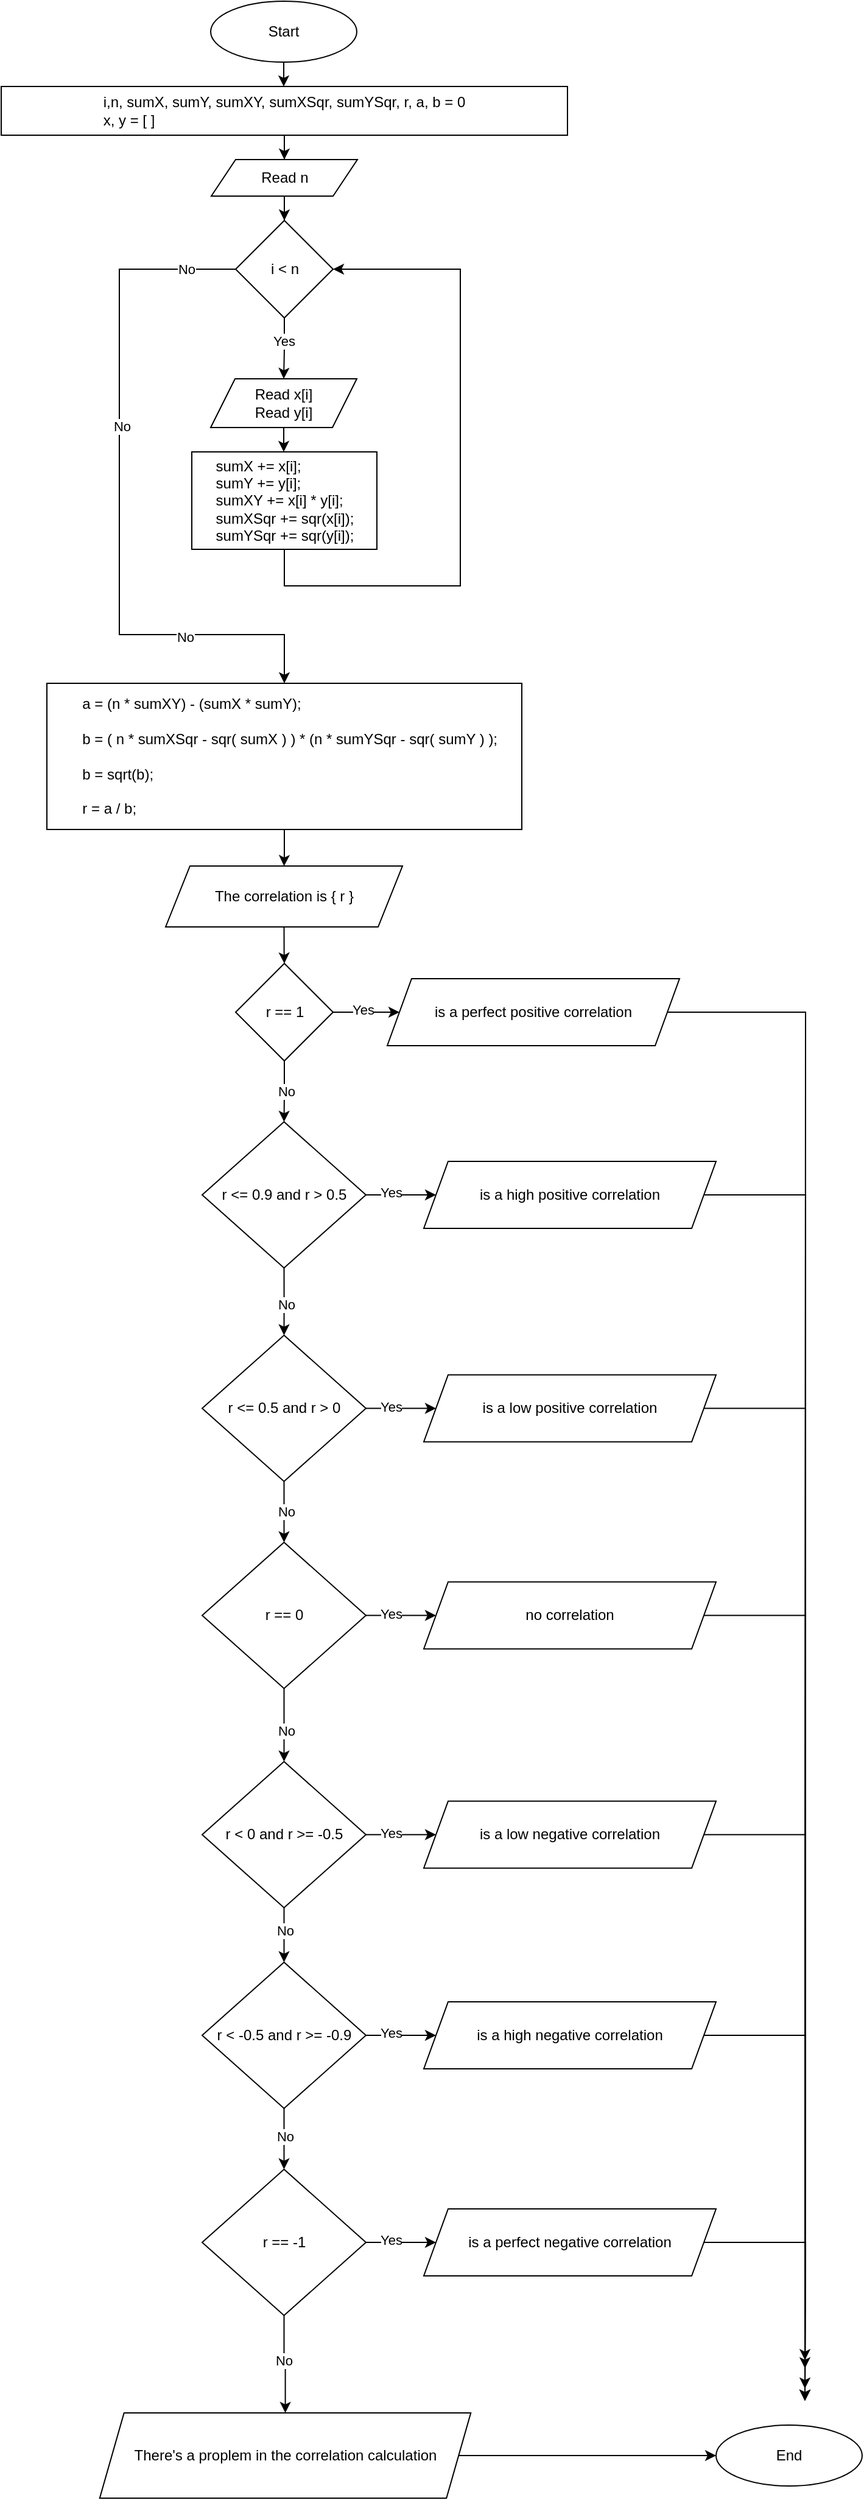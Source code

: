 <mxfile version="24.7.10">
  <diagram name="Page-1" id="30stoRD0yxdk1BHLLtkj">
    <mxGraphModel grid="1" page="1" gridSize="10" guides="1" tooltips="1" connect="1" arrows="1" fold="1" pageScale="1" pageWidth="850" pageHeight="1100" math="0" shadow="0">
      <root>
        <mxCell id="0" />
        <mxCell id="1" parent="0" />
        <mxCell id="On1Ev5cf0jR6nUO5vrYV-3" value="" style="edgeStyle=orthogonalEdgeStyle;rounded=0;orthogonalLoop=1;jettySize=auto;html=1;" edge="1" parent="1" source="On1Ev5cf0jR6nUO5vrYV-1" target="On1Ev5cf0jR6nUO5vrYV-2">
          <mxGeometry relative="1" as="geometry" />
        </mxCell>
        <mxCell id="On1Ev5cf0jR6nUO5vrYV-1" value="Start" style="ellipse;whiteSpace=wrap;html=1;" vertex="1" parent="1">
          <mxGeometry x="292" y="30" width="120" height="50" as="geometry" />
        </mxCell>
        <mxCell id="On1Ev5cf0jR6nUO5vrYV-5" value="" style="edgeStyle=orthogonalEdgeStyle;rounded=0;orthogonalLoop=1;jettySize=auto;html=1;" edge="1" parent="1" source="On1Ev5cf0jR6nUO5vrYV-2" target="On1Ev5cf0jR6nUO5vrYV-4">
          <mxGeometry relative="1" as="geometry" />
        </mxCell>
        <mxCell id="On1Ev5cf0jR6nUO5vrYV-2" value="&lt;div style=&quot;text-align: left;&quot;&gt;&lt;span style=&quot;background-color: initial;&quot;&gt;i,n, sumX, sumY, sumXY, sumXSqr, sumYSqr, r, a, b = 0&lt;/span&gt;&lt;/div&gt;&lt;div style=&quot;text-align: left;&quot;&gt;x, y = [ ]&lt;br&gt;&lt;/div&gt;" style="whiteSpace=wrap;html=1;" vertex="1" parent="1">
          <mxGeometry x="120" y="100" width="465" height="40" as="geometry" />
        </mxCell>
        <mxCell id="On1Ev5cf0jR6nUO5vrYV-7" value="" style="edgeStyle=orthogonalEdgeStyle;rounded=0;orthogonalLoop=1;jettySize=auto;html=1;" edge="1" parent="1" source="On1Ev5cf0jR6nUO5vrYV-4" target="On1Ev5cf0jR6nUO5vrYV-6">
          <mxGeometry relative="1" as="geometry" />
        </mxCell>
        <mxCell id="On1Ev5cf0jR6nUO5vrYV-4" value="Read n" style="shape=parallelogram;perimeter=parallelogramPerimeter;whiteSpace=wrap;html=1;fixedSize=1;" vertex="1" parent="1">
          <mxGeometry x="292.5" y="160" width="120" height="30" as="geometry" />
        </mxCell>
        <mxCell id="On1Ev5cf0jR6nUO5vrYV-9" value="" style="edgeStyle=orthogonalEdgeStyle;rounded=0;orthogonalLoop=1;jettySize=auto;html=1;" edge="1" parent="1" source="On1Ev5cf0jR6nUO5vrYV-6" target="On1Ev5cf0jR6nUO5vrYV-8">
          <mxGeometry relative="1" as="geometry" />
        </mxCell>
        <mxCell id="On1Ev5cf0jR6nUO5vrYV-10" value="Yes" style="edgeLabel;html=1;align=center;verticalAlign=middle;resizable=0;points=[];" connectable="0" vertex="1" parent="On1Ev5cf0jR6nUO5vrYV-9">
          <mxGeometry x="-0.259" y="-1" relative="1" as="geometry">
            <mxPoint as="offset" />
          </mxGeometry>
        </mxCell>
        <mxCell id="On1Ev5cf0jR6nUO5vrYV-26" style="edgeStyle=orthogonalEdgeStyle;rounded=0;orthogonalLoop=1;jettySize=auto;html=1;exitX=0;exitY=0.5;exitDx=0;exitDy=0;entryX=0.5;entryY=0;entryDx=0;entryDy=0;" edge="1" parent="1" source="On1Ev5cf0jR6nUO5vrYV-6" target="On1Ev5cf0jR6nUO5vrYV-22">
          <mxGeometry relative="1" as="geometry">
            <Array as="points">
              <mxPoint x="217" y="250" />
              <mxPoint x="217" y="550" />
              <mxPoint x="353" y="550" />
            </Array>
          </mxGeometry>
        </mxCell>
        <mxCell id="On1Ev5cf0jR6nUO5vrYV-33" value="No" style="edgeLabel;html=1;align=center;verticalAlign=middle;resizable=0;points=[];" connectable="0" vertex="1" parent="On1Ev5cf0jR6nUO5vrYV-26">
          <mxGeometry x="-0.857" relative="1" as="geometry">
            <mxPoint as="offset" />
          </mxGeometry>
        </mxCell>
        <mxCell id="On1Ev5cf0jR6nUO5vrYV-34" value="No" style="edgeLabel;html=1;align=center;verticalAlign=middle;resizable=0;points=[];" connectable="0" vertex="1" parent="On1Ev5cf0jR6nUO5vrYV-26">
          <mxGeometry x="-0.215" y="2" relative="1" as="geometry">
            <mxPoint as="offset" />
          </mxGeometry>
        </mxCell>
        <mxCell id="On1Ev5cf0jR6nUO5vrYV-35" value="No" style="edgeLabel;html=1;align=center;verticalAlign=middle;resizable=0;points=[];" connectable="0" vertex="1" parent="On1Ev5cf0jR6nUO5vrYV-26">
          <mxGeometry x="0.575" y="-2" relative="1" as="geometry">
            <mxPoint as="offset" />
          </mxGeometry>
        </mxCell>
        <mxCell id="On1Ev5cf0jR6nUO5vrYV-6" value="i &amp;lt; n" style="rhombus;whiteSpace=wrap;html=1;" vertex="1" parent="1">
          <mxGeometry x="312.5" y="210" width="80" height="80" as="geometry" />
        </mxCell>
        <mxCell id="On1Ev5cf0jR6nUO5vrYV-12" style="edgeStyle=orthogonalEdgeStyle;rounded=0;orthogonalLoop=1;jettySize=auto;html=1;entryX=1;entryY=0.5;entryDx=0;entryDy=0;exitX=0.5;exitY=1;exitDx=0;exitDy=0;" edge="1" parent="1" source="On1Ev5cf0jR6nUO5vrYV-14" target="On1Ev5cf0jR6nUO5vrYV-6">
          <mxGeometry relative="1" as="geometry">
            <mxPoint x="567" y="270" as="sourcePoint" />
            <Array as="points">
              <mxPoint x="353" y="510" />
              <mxPoint x="497" y="510" />
              <mxPoint x="497" y="250" />
            </Array>
          </mxGeometry>
        </mxCell>
        <mxCell id="On1Ev5cf0jR6nUO5vrYV-15" value="" style="edgeStyle=orthogonalEdgeStyle;rounded=0;orthogonalLoop=1;jettySize=auto;html=1;" edge="1" parent="1" source="On1Ev5cf0jR6nUO5vrYV-8" target="On1Ev5cf0jR6nUO5vrYV-14">
          <mxGeometry relative="1" as="geometry" />
        </mxCell>
        <mxCell id="On1Ev5cf0jR6nUO5vrYV-8" value="Read x[i]&lt;div&gt;Read y[i]&lt;br&gt;&lt;/div&gt;" style="shape=parallelogram;perimeter=parallelogramPerimeter;whiteSpace=wrap;html=1;fixedSize=1;" vertex="1" parent="1">
          <mxGeometry x="292" y="340" width="120" height="40" as="geometry" />
        </mxCell>
        <mxCell id="On1Ev5cf0jR6nUO5vrYV-14" value="&lt;div style=&quot;text-align: left;&quot;&gt;&lt;span style=&quot;background-color: initial;&quot;&gt;sumX += x[i];&lt;/span&gt;&lt;/div&gt;&lt;div style=&quot;text-align: left;&quot;&gt;sumY += y[i];&lt;/div&gt;&lt;div style=&quot;text-align: left;&quot;&gt;sumXY += x[i] * y[i];&lt;/div&gt;&lt;div style=&quot;text-align: left;&quot;&gt;sumXSqr += sqr(x&lt;span style=&quot;background-color: initial;&quot;&gt;[i]&lt;/span&gt;&lt;span style=&quot;background-color: initial;&quot;&gt;);&lt;/span&gt;&lt;/div&gt;&lt;div style=&quot;text-align: left;&quot;&gt;&lt;span style=&quot;background-color: initial;&quot;&gt;sumYSqr += sqr(y[i]);&lt;/span&gt;&lt;/div&gt;" style="whiteSpace=wrap;html=1;" vertex="1" parent="1">
          <mxGeometry x="276.5" y="400" width="152" height="80" as="geometry" />
        </mxCell>
        <mxCell id="On1Ev5cf0jR6nUO5vrYV-37" value="" style="edgeStyle=orthogonalEdgeStyle;rounded=0;orthogonalLoop=1;jettySize=auto;html=1;exitX=0.5;exitY=1;exitDx=0;exitDy=0;" edge="1" parent="1" source="On1Ev5cf0jR6nUO5vrYV-41" target="On1Ev5cf0jR6nUO5vrYV-36">
          <mxGeometry relative="1" as="geometry">
            <mxPoint x="187" y="870" as="sourcePoint" />
          </mxGeometry>
        </mxCell>
        <mxCell id="On1Ev5cf0jR6nUO5vrYV-42" value="" style="edgeStyle=orthogonalEdgeStyle;rounded=0;orthogonalLoop=1;jettySize=auto;html=1;" edge="1" parent="1" source="On1Ev5cf0jR6nUO5vrYV-22" target="On1Ev5cf0jR6nUO5vrYV-41">
          <mxGeometry relative="1" as="geometry" />
        </mxCell>
        <mxCell id="On1Ev5cf0jR6nUO5vrYV-22" value="&lt;div&gt;&lt;span style=&quot;text-align: center;&quot;&gt;&lt;span style=&quot;white-space: pre;&quot;&gt;&#x9;&lt;/span&gt;a = (n * sumXY) - (sumX * sumY);&lt;/span&gt;&lt;br&gt;&lt;/div&gt;&lt;div&gt;&lt;span style=&quot;text-align: center;&quot;&gt;&lt;br&gt;&lt;/span&gt;&lt;/div&gt;&lt;span style=&quot;white-space: pre;&quot;&gt;&#x9;&lt;/span&gt;b = ( n * sumXSqr - sqr( sumX ) ) * (n * sumYSqr - sqr( sumY ) );&lt;div&gt;&lt;br&gt;&lt;div&gt;&lt;span style=&quot;white-space: pre;&quot;&gt;&#x9;&lt;/span&gt;b = sqrt(b);&lt;/div&gt;&lt;/div&gt;&lt;div&gt;&lt;br&gt;&lt;/div&gt;&lt;div&gt;&lt;span style=&quot;white-space: pre;&quot;&gt;&#x9;&lt;/span&gt;r = a / b;&lt;br&gt;&lt;/div&gt;" style="whiteSpace=wrap;html=1;align=left;" vertex="1" parent="1">
          <mxGeometry x="157.5" y="590" width="390" height="120" as="geometry" />
        </mxCell>
        <mxCell id="On1Ev5cf0jR6nUO5vrYV-40" value="" style="edgeStyle=orthogonalEdgeStyle;rounded=0;orthogonalLoop=1;jettySize=auto;html=1;" edge="1" parent="1" source="On1Ev5cf0jR6nUO5vrYV-36" target="On1Ev5cf0jR6nUO5vrYV-39">
          <mxGeometry relative="1" as="geometry" />
        </mxCell>
        <mxCell id="On1Ev5cf0jR6nUO5vrYV-45" value="Yes" style="edgeLabel;html=1;align=center;verticalAlign=middle;resizable=0;points=[];" connectable="0" vertex="1" parent="On1Ev5cf0jR6nUO5vrYV-40">
          <mxGeometry x="-0.101" y="2" relative="1" as="geometry">
            <mxPoint as="offset" />
          </mxGeometry>
        </mxCell>
        <mxCell id="On1Ev5cf0jR6nUO5vrYV-44" value="" style="edgeStyle=orthogonalEdgeStyle;rounded=0;orthogonalLoop=1;jettySize=auto;html=1;" edge="1" parent="1" source="On1Ev5cf0jR6nUO5vrYV-36" target="On1Ev5cf0jR6nUO5vrYV-43">
          <mxGeometry relative="1" as="geometry" />
        </mxCell>
        <mxCell id="On1Ev5cf0jR6nUO5vrYV-46" value="No" style="edgeLabel;html=1;align=center;verticalAlign=middle;resizable=0;points=[];" connectable="0" vertex="1" parent="On1Ev5cf0jR6nUO5vrYV-44">
          <mxGeometry x="-0.018" relative="1" as="geometry">
            <mxPoint x="1" as="offset" />
          </mxGeometry>
        </mxCell>
        <mxCell id="On1Ev5cf0jR6nUO5vrYV-36" value="r == 1" style="rhombus;whiteSpace=wrap;html=1;align=center;" vertex="1" parent="1">
          <mxGeometry x="312.5" y="820" width="80" height="80" as="geometry" />
        </mxCell>
        <mxCell id="On1Ev5cf0jR6nUO5vrYV-93" style="edgeStyle=orthogonalEdgeStyle;rounded=0;orthogonalLoop=1;jettySize=auto;html=1;exitX=1;exitY=0.5;exitDx=0;exitDy=0;" edge="1" parent="1" source="On1Ev5cf0jR6nUO5vrYV-39">
          <mxGeometry relative="1" as="geometry">
            <mxPoint x="780" y="1966.667" as="targetPoint" />
          </mxGeometry>
        </mxCell>
        <mxCell id="On1Ev5cf0jR6nUO5vrYV-39" value="is a perfect positive correlation" style="shape=parallelogram;perimeter=parallelogramPerimeter;whiteSpace=wrap;html=1;fixedSize=1;align=center;" vertex="1" parent="1">
          <mxGeometry x="437" y="832.5" width="240" height="55" as="geometry" />
        </mxCell>
        <mxCell id="On1Ev5cf0jR6nUO5vrYV-41" value="&lt;span style=&quot;&quot;&gt;The correlation is { r }&lt;/span&gt;" style="shape=parallelogram;perimeter=parallelogramPerimeter;whiteSpace=wrap;html=1;fixedSize=1;align=center;" vertex="1" parent="1">
          <mxGeometry x="255" y="740" width="194.5" height="50" as="geometry" />
        </mxCell>
        <mxCell id="On1Ev5cf0jR6nUO5vrYV-49" style="edgeStyle=orthogonalEdgeStyle;rounded=0;orthogonalLoop=1;jettySize=auto;html=1;exitX=1;exitY=0.5;exitDx=0;exitDy=0;" edge="1" parent="1" source="On1Ev5cf0jR6nUO5vrYV-43" target="On1Ev5cf0jR6nUO5vrYV-47">
          <mxGeometry relative="1" as="geometry" />
        </mxCell>
        <mxCell id="On1Ev5cf0jR6nUO5vrYV-50" value="Yes" style="edgeLabel;html=1;align=center;verticalAlign=middle;resizable=0;points=[];" connectable="0" vertex="1" parent="On1Ev5cf0jR6nUO5vrYV-49">
          <mxGeometry x="-0.304" y="2" relative="1" as="geometry">
            <mxPoint as="offset" />
          </mxGeometry>
        </mxCell>
        <mxCell id="On1Ev5cf0jR6nUO5vrYV-56" style="edgeStyle=orthogonalEdgeStyle;rounded=0;orthogonalLoop=1;jettySize=auto;html=1;exitX=0.5;exitY=1;exitDx=0;exitDy=0;" edge="1" parent="1" source="On1Ev5cf0jR6nUO5vrYV-43" target="On1Ev5cf0jR6nUO5vrYV-54">
          <mxGeometry relative="1" as="geometry" />
        </mxCell>
        <mxCell id="On1Ev5cf0jR6nUO5vrYV-43" value="r &amp;lt;= 0.9 and r &amp;gt; 0.5" style="rhombus;whiteSpace=wrap;html=1;align=center;" vertex="1" parent="1">
          <mxGeometry x="285" y="950" width="134.5" height="120" as="geometry" />
        </mxCell>
        <mxCell id="On1Ev5cf0jR6nUO5vrYV-94" style="edgeStyle=orthogonalEdgeStyle;rounded=0;orthogonalLoop=1;jettySize=auto;html=1;exitX=1;exitY=0.5;exitDx=0;exitDy=0;" edge="1" parent="1" source="On1Ev5cf0jR6nUO5vrYV-47">
          <mxGeometry relative="1" as="geometry">
            <mxPoint x="780" y="1973.333" as="targetPoint" />
          </mxGeometry>
        </mxCell>
        <mxCell id="On1Ev5cf0jR6nUO5vrYV-47" value="is a high positive correlation" style="shape=parallelogram;perimeter=parallelogramPerimeter;whiteSpace=wrap;html=1;fixedSize=1;align=center;" vertex="1" parent="1">
          <mxGeometry x="467" y="982.5" width="240" height="55" as="geometry" />
        </mxCell>
        <mxCell id="On1Ev5cf0jR6nUO5vrYV-51" value="No" style="edgeLabel;html=1;align=center;verticalAlign=middle;resizable=0;points=[];" connectable="0" vertex="1" parent="1">
          <mxGeometry x="353.25" y="1100.0" as="geometry" />
        </mxCell>
        <mxCell id="On1Ev5cf0jR6nUO5vrYV-52" style="edgeStyle=orthogonalEdgeStyle;rounded=0;orthogonalLoop=1;jettySize=auto;html=1;exitX=1;exitY=0.5;exitDx=0;exitDy=0;" edge="1" parent="1" source="On1Ev5cf0jR6nUO5vrYV-54" target="On1Ev5cf0jR6nUO5vrYV-55">
          <mxGeometry relative="1" as="geometry" />
        </mxCell>
        <mxCell id="On1Ev5cf0jR6nUO5vrYV-53" value="Yes" style="edgeLabel;html=1;align=center;verticalAlign=middle;resizable=0;points=[];" connectable="0" vertex="1" parent="On1Ev5cf0jR6nUO5vrYV-52">
          <mxGeometry x="-0.304" y="2" relative="1" as="geometry">
            <mxPoint as="offset" />
          </mxGeometry>
        </mxCell>
        <mxCell id="On1Ev5cf0jR6nUO5vrYV-62" style="edgeStyle=orthogonalEdgeStyle;rounded=0;orthogonalLoop=1;jettySize=auto;html=1;exitX=0.5;exitY=1;exitDx=0;exitDy=0;entryX=0.5;entryY=0;entryDx=0;entryDy=0;" edge="1" parent="1" source="On1Ev5cf0jR6nUO5vrYV-54" target="On1Ev5cf0jR6nUO5vrYV-60">
          <mxGeometry relative="1" as="geometry" />
        </mxCell>
        <mxCell id="On1Ev5cf0jR6nUO5vrYV-54" value="r &amp;lt;= 0.5 and r &amp;gt; 0" style="rhombus;whiteSpace=wrap;html=1;align=center;" vertex="1" parent="1">
          <mxGeometry x="285" y="1125.25" width="134.5" height="120" as="geometry" />
        </mxCell>
        <mxCell id="On1Ev5cf0jR6nUO5vrYV-97" style="edgeStyle=orthogonalEdgeStyle;rounded=0;orthogonalLoop=1;jettySize=auto;html=1;exitX=1;exitY=0.5;exitDx=0;exitDy=0;" edge="1" parent="1" source="On1Ev5cf0jR6nUO5vrYV-55">
          <mxGeometry relative="1" as="geometry">
            <mxPoint x="780" y="2000" as="targetPoint" />
          </mxGeometry>
        </mxCell>
        <mxCell id="On1Ev5cf0jR6nUO5vrYV-55" value="is a low positive correlation" style="shape=parallelogram;perimeter=parallelogramPerimeter;whiteSpace=wrap;html=1;fixedSize=1;align=center;" vertex="1" parent="1">
          <mxGeometry x="467" y="1157.75" width="240" height="55" as="geometry" />
        </mxCell>
        <mxCell id="On1Ev5cf0jR6nUO5vrYV-57" value="No" style="edgeLabel;html=1;align=center;verticalAlign=middle;resizable=0;points=[];" connectable="0" vertex="1" parent="1">
          <mxGeometry x="353.25" y="1270.0" as="geometry" />
        </mxCell>
        <mxCell id="On1Ev5cf0jR6nUO5vrYV-58" style="edgeStyle=orthogonalEdgeStyle;rounded=0;orthogonalLoop=1;jettySize=auto;html=1;exitX=1;exitY=0.5;exitDx=0;exitDy=0;" edge="1" parent="1" source="On1Ev5cf0jR6nUO5vrYV-60" target="On1Ev5cf0jR6nUO5vrYV-61">
          <mxGeometry relative="1" as="geometry" />
        </mxCell>
        <mxCell id="On1Ev5cf0jR6nUO5vrYV-59" value="Yes" style="edgeLabel;html=1;align=center;verticalAlign=middle;resizable=0;points=[];" connectable="0" vertex="1" parent="On1Ev5cf0jR6nUO5vrYV-58">
          <mxGeometry x="-0.304" y="2" relative="1" as="geometry">
            <mxPoint as="offset" />
          </mxGeometry>
        </mxCell>
        <mxCell id="On1Ev5cf0jR6nUO5vrYV-68" style="edgeStyle=orthogonalEdgeStyle;rounded=0;orthogonalLoop=1;jettySize=auto;html=1;exitX=0.5;exitY=1;exitDx=0;exitDy=0;entryX=0.5;entryY=0;entryDx=0;entryDy=0;" edge="1" parent="1" source="On1Ev5cf0jR6nUO5vrYV-60" target="On1Ev5cf0jR6nUO5vrYV-66">
          <mxGeometry relative="1" as="geometry" />
        </mxCell>
        <mxCell id="On1Ev5cf0jR6nUO5vrYV-60" value="r == 0" style="rhombus;whiteSpace=wrap;html=1;align=center;" vertex="1" parent="1">
          <mxGeometry x="285" y="1295.25" width="134.5" height="120" as="geometry" />
        </mxCell>
        <mxCell id="On1Ev5cf0jR6nUO5vrYV-98" style="edgeStyle=orthogonalEdgeStyle;rounded=0;orthogonalLoop=1;jettySize=auto;html=1;exitX=1;exitY=0.5;exitDx=0;exitDy=0;" edge="1" parent="1" source="On1Ev5cf0jR6nUO5vrYV-61">
          <mxGeometry relative="1" as="geometry">
            <mxPoint x="780" y="2000" as="targetPoint" />
          </mxGeometry>
        </mxCell>
        <mxCell id="On1Ev5cf0jR6nUO5vrYV-61" value="no correlation" style="shape=parallelogram;perimeter=parallelogramPerimeter;whiteSpace=wrap;html=1;fixedSize=1;align=center;" vertex="1" parent="1">
          <mxGeometry x="467" y="1327.75" width="240" height="55" as="geometry" />
        </mxCell>
        <mxCell id="On1Ev5cf0jR6nUO5vrYV-63" value="No" style="edgeLabel;html=1;align=center;verticalAlign=middle;resizable=0;points=[];" connectable="0" vertex="1" parent="1">
          <mxGeometry x="353.25" y="1450.0" as="geometry" />
        </mxCell>
        <mxCell id="On1Ev5cf0jR6nUO5vrYV-64" style="edgeStyle=orthogonalEdgeStyle;rounded=0;orthogonalLoop=1;jettySize=auto;html=1;exitX=1;exitY=0.5;exitDx=0;exitDy=0;" edge="1" parent="1" source="On1Ev5cf0jR6nUO5vrYV-66" target="On1Ev5cf0jR6nUO5vrYV-67">
          <mxGeometry relative="1" as="geometry" />
        </mxCell>
        <mxCell id="On1Ev5cf0jR6nUO5vrYV-65" value="Yes" style="edgeLabel;html=1;align=center;verticalAlign=middle;resizable=0;points=[];" connectable="0" vertex="1" parent="On1Ev5cf0jR6nUO5vrYV-64">
          <mxGeometry x="-0.304" y="2" relative="1" as="geometry">
            <mxPoint as="offset" />
          </mxGeometry>
        </mxCell>
        <mxCell id="On1Ev5cf0jR6nUO5vrYV-76" style="edgeStyle=orthogonalEdgeStyle;rounded=0;orthogonalLoop=1;jettySize=auto;html=1;exitX=0.5;exitY=1;exitDx=0;exitDy=0;entryX=0.5;entryY=0;entryDx=0;entryDy=0;" edge="1" parent="1" source="On1Ev5cf0jR6nUO5vrYV-66" target="On1Ev5cf0jR6nUO5vrYV-74">
          <mxGeometry relative="1" as="geometry" />
        </mxCell>
        <mxCell id="On1Ev5cf0jR6nUO5vrYV-77" value="No" style="edgeLabel;html=1;align=center;verticalAlign=middle;resizable=0;points=[];" connectable="0" vertex="1" parent="On1Ev5cf0jR6nUO5vrYV-76">
          <mxGeometry x="-0.17" y="4" relative="1" as="geometry">
            <mxPoint x="-4" as="offset" />
          </mxGeometry>
        </mxCell>
        <mxCell id="On1Ev5cf0jR6nUO5vrYV-66" value="r &amp;lt; 0 and r &amp;gt;= -0.5" style="rhombus;whiteSpace=wrap;html=1;align=center;" vertex="1" parent="1">
          <mxGeometry x="285" y="1475.25" width="134.5" height="120" as="geometry" />
        </mxCell>
        <mxCell id="On1Ev5cf0jR6nUO5vrYV-99" style="edgeStyle=orthogonalEdgeStyle;rounded=0;orthogonalLoop=1;jettySize=auto;html=1;exitX=1;exitY=0.5;exitDx=0;exitDy=0;" edge="1" parent="1" source="On1Ev5cf0jR6nUO5vrYV-67">
          <mxGeometry relative="1" as="geometry">
            <mxPoint x="780" y="2000" as="targetPoint" />
          </mxGeometry>
        </mxCell>
        <mxCell id="On1Ev5cf0jR6nUO5vrYV-67" value="is a low negative correlation" style="shape=parallelogram;perimeter=parallelogramPerimeter;whiteSpace=wrap;html=1;fixedSize=1;align=center;" vertex="1" parent="1">
          <mxGeometry x="467" y="1507.75" width="240" height="55" as="geometry" />
        </mxCell>
        <mxCell id="On1Ev5cf0jR6nUO5vrYV-72" style="edgeStyle=orthogonalEdgeStyle;rounded=0;orthogonalLoop=1;jettySize=auto;html=1;exitX=1;exitY=0.5;exitDx=0;exitDy=0;" edge="1" parent="1" source="On1Ev5cf0jR6nUO5vrYV-74" target="On1Ev5cf0jR6nUO5vrYV-75">
          <mxGeometry relative="1" as="geometry" />
        </mxCell>
        <mxCell id="On1Ev5cf0jR6nUO5vrYV-73" value="Yes" style="edgeLabel;html=1;align=center;verticalAlign=middle;resizable=0;points=[];" connectable="0" vertex="1" parent="On1Ev5cf0jR6nUO5vrYV-72">
          <mxGeometry x="-0.304" y="2" relative="1" as="geometry">
            <mxPoint as="offset" />
          </mxGeometry>
        </mxCell>
        <mxCell id="On1Ev5cf0jR6nUO5vrYV-82" style="edgeStyle=orthogonalEdgeStyle;rounded=0;orthogonalLoop=1;jettySize=auto;html=1;exitX=0.5;exitY=1;exitDx=0;exitDy=0;entryX=0.5;entryY=0;entryDx=0;entryDy=0;" edge="1" parent="1" source="On1Ev5cf0jR6nUO5vrYV-74" target="On1Ev5cf0jR6nUO5vrYV-80">
          <mxGeometry relative="1" as="geometry" />
        </mxCell>
        <mxCell id="On1Ev5cf0jR6nUO5vrYV-83" value="No" style="edgeLabel;html=1;align=center;verticalAlign=middle;resizable=0;points=[];" connectable="0" vertex="1" parent="On1Ev5cf0jR6nUO5vrYV-82">
          <mxGeometry x="-0.08" relative="1" as="geometry">
            <mxPoint as="offset" />
          </mxGeometry>
        </mxCell>
        <mxCell id="On1Ev5cf0jR6nUO5vrYV-74" value="r &amp;lt; -0.5 and r &amp;gt;= -0.9" style="rhombus;whiteSpace=wrap;html=1;align=center;" vertex="1" parent="1">
          <mxGeometry x="285" y="1640" width="134.5" height="120" as="geometry" />
        </mxCell>
        <mxCell id="On1Ev5cf0jR6nUO5vrYV-100" style="edgeStyle=orthogonalEdgeStyle;rounded=0;orthogonalLoop=1;jettySize=auto;html=1;exitX=1;exitY=0.5;exitDx=0;exitDy=0;" edge="1" parent="1" source="On1Ev5cf0jR6nUO5vrYV-75">
          <mxGeometry relative="1" as="geometry">
            <mxPoint x="780" y="1990" as="targetPoint" />
          </mxGeometry>
        </mxCell>
        <mxCell id="On1Ev5cf0jR6nUO5vrYV-75" value="is a high negative correlation" style="shape=parallelogram;perimeter=parallelogramPerimeter;whiteSpace=wrap;html=1;fixedSize=1;align=center;" vertex="1" parent="1">
          <mxGeometry x="467" y="1672.5" width="240" height="55" as="geometry" />
        </mxCell>
        <mxCell id="On1Ev5cf0jR6nUO5vrYV-78" style="edgeStyle=orthogonalEdgeStyle;rounded=0;orthogonalLoop=1;jettySize=auto;html=1;exitX=1;exitY=0.5;exitDx=0;exitDy=0;" edge="1" parent="1" source="On1Ev5cf0jR6nUO5vrYV-80" target="On1Ev5cf0jR6nUO5vrYV-81">
          <mxGeometry relative="1" as="geometry" />
        </mxCell>
        <mxCell id="On1Ev5cf0jR6nUO5vrYV-79" value="Yes" style="edgeLabel;html=1;align=center;verticalAlign=middle;resizable=0;points=[];" connectable="0" vertex="1" parent="On1Ev5cf0jR6nUO5vrYV-78">
          <mxGeometry x="-0.304" y="2" relative="1" as="geometry">
            <mxPoint as="offset" />
          </mxGeometry>
        </mxCell>
        <mxCell id="On1Ev5cf0jR6nUO5vrYV-89" value="" style="edgeStyle=orthogonalEdgeStyle;rounded=0;orthogonalLoop=1;jettySize=auto;html=1;" edge="1" parent="1" source="On1Ev5cf0jR6nUO5vrYV-80" target="On1Ev5cf0jR6nUO5vrYV-88">
          <mxGeometry relative="1" as="geometry" />
        </mxCell>
        <mxCell id="On1Ev5cf0jR6nUO5vrYV-90" value="No" style="edgeLabel;html=1;align=center;verticalAlign=middle;resizable=0;points=[];" connectable="0" vertex="1" parent="On1Ev5cf0jR6nUO5vrYV-89">
          <mxGeometry x="-0.083" y="-1" relative="1" as="geometry">
            <mxPoint as="offset" />
          </mxGeometry>
        </mxCell>
        <mxCell id="On1Ev5cf0jR6nUO5vrYV-80" value="r == -1" style="rhombus;whiteSpace=wrap;html=1;align=center;" vertex="1" parent="1">
          <mxGeometry x="285" y="1810" width="134.5" height="120" as="geometry" />
        </mxCell>
        <mxCell id="On1Ev5cf0jR6nUO5vrYV-101" style="edgeStyle=orthogonalEdgeStyle;rounded=0;orthogonalLoop=1;jettySize=auto;html=1;exitX=1;exitY=0.5;exitDx=0;exitDy=0;" edge="1" parent="1" source="On1Ev5cf0jR6nUO5vrYV-81">
          <mxGeometry relative="1" as="geometry">
            <mxPoint x="780" y="2000" as="targetPoint" />
          </mxGeometry>
        </mxCell>
        <mxCell id="On1Ev5cf0jR6nUO5vrYV-81" value="is a perfect negative correlation" style="shape=parallelogram;perimeter=parallelogramPerimeter;whiteSpace=wrap;html=1;fixedSize=1;align=center;" vertex="1" parent="1">
          <mxGeometry x="467" y="1842.5" width="240" height="55" as="geometry" />
        </mxCell>
        <mxCell id="On1Ev5cf0jR6nUO5vrYV-103" style="edgeStyle=orthogonalEdgeStyle;rounded=0;orthogonalLoop=1;jettySize=auto;html=1;exitX=1;exitY=0.5;exitDx=0;exitDy=0;entryX=0;entryY=0.5;entryDx=0;entryDy=0;" edge="1" parent="1" source="On1Ev5cf0jR6nUO5vrYV-88" target="On1Ev5cf0jR6nUO5vrYV-106">
          <mxGeometry relative="1" as="geometry">
            <mxPoint x="690" y="2015" as="targetPoint" />
          </mxGeometry>
        </mxCell>
        <mxCell id="On1Ev5cf0jR6nUO5vrYV-88" value="There&#39;s a proplem in the correlation calculation" style="shape=parallelogram;perimeter=parallelogramPerimeter;whiteSpace=wrap;html=1;fixedSize=1;" vertex="1" parent="1">
          <mxGeometry x="200.87" y="2010" width="304.75" height="70" as="geometry" />
        </mxCell>
        <mxCell id="On1Ev5cf0jR6nUO5vrYV-106" value="End" style="ellipse;whiteSpace=wrap;html=1;" vertex="1" parent="1">
          <mxGeometry x="707" y="2020" width="120" height="50" as="geometry" />
        </mxCell>
      </root>
    </mxGraphModel>
  </diagram>
</mxfile>

